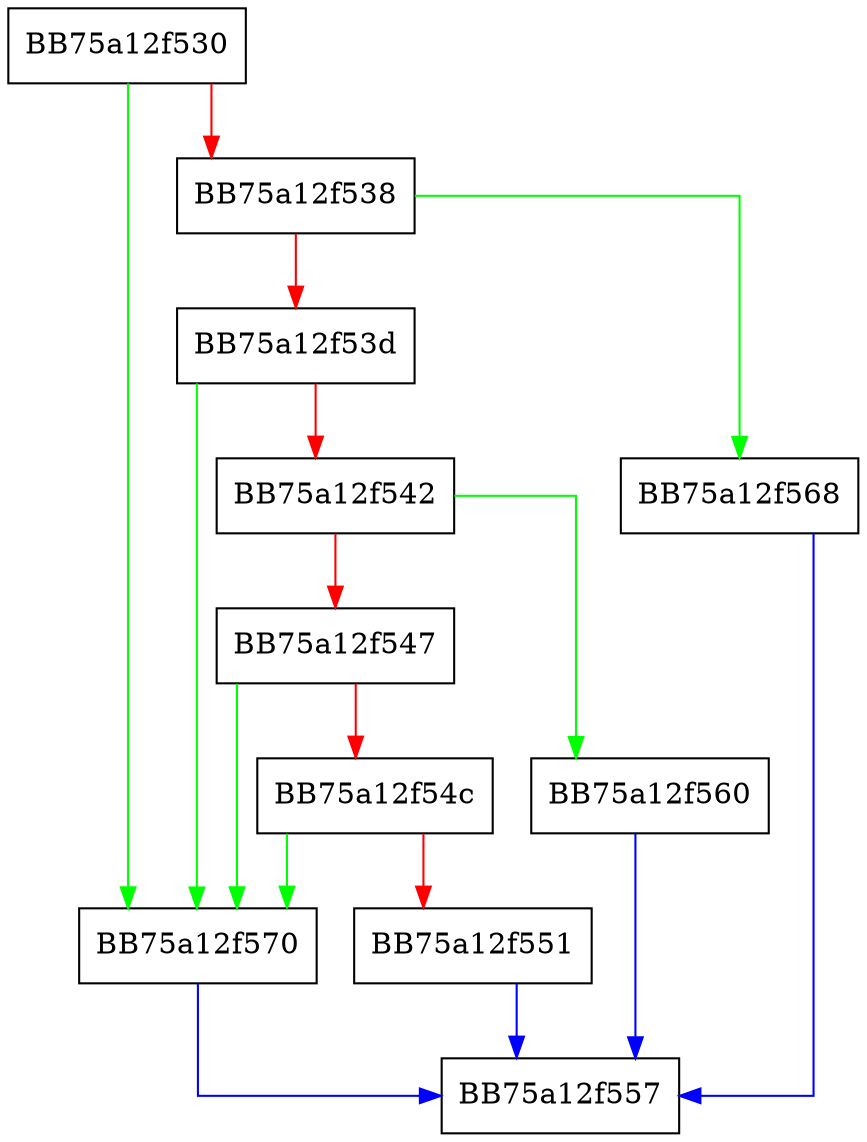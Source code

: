 digraph value {
  node [shape="box"];
  graph [splines=ortho];
  BB75a12f530 -> BB75a12f570 [color="green"];
  BB75a12f530 -> BB75a12f538 [color="red"];
  BB75a12f538 -> BB75a12f568 [color="green"];
  BB75a12f538 -> BB75a12f53d [color="red"];
  BB75a12f53d -> BB75a12f570 [color="green"];
  BB75a12f53d -> BB75a12f542 [color="red"];
  BB75a12f542 -> BB75a12f560 [color="green"];
  BB75a12f542 -> BB75a12f547 [color="red"];
  BB75a12f547 -> BB75a12f570 [color="green"];
  BB75a12f547 -> BB75a12f54c [color="red"];
  BB75a12f54c -> BB75a12f570 [color="green"];
  BB75a12f54c -> BB75a12f551 [color="red"];
  BB75a12f551 -> BB75a12f557 [color="blue"];
  BB75a12f560 -> BB75a12f557 [color="blue"];
  BB75a12f568 -> BB75a12f557 [color="blue"];
  BB75a12f570 -> BB75a12f557 [color="blue"];
}